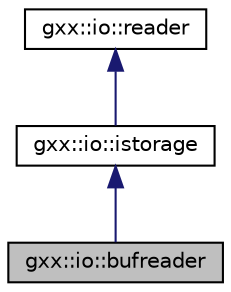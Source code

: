 digraph "gxx::io::bufreader"
{
  edge [fontname="Helvetica",fontsize="10",labelfontname="Helvetica",labelfontsize="10"];
  node [fontname="Helvetica",fontsize="10",shape=record];
  Node1 [label="gxx::io::bufreader",height=0.2,width=0.4,color="black", fillcolor="grey75", style="filled", fontcolor="black"];
  Node2 -> Node1 [dir="back",color="midnightblue",fontsize="10",style="solid"];
  Node2 [label="gxx::io::istorage",height=0.2,width=0.4,color="black", fillcolor="white", style="filled",URL="$structgxx_1_1io_1_1istorage.html"];
  Node3 -> Node2 [dir="back",color="midnightblue",fontsize="10",style="solid"];
  Node3 [label="gxx::io::reader",height=0.2,width=0.4,color="black", fillcolor="white", style="filled",URL="$structgxx_1_1io_1_1reader.html"];
}
